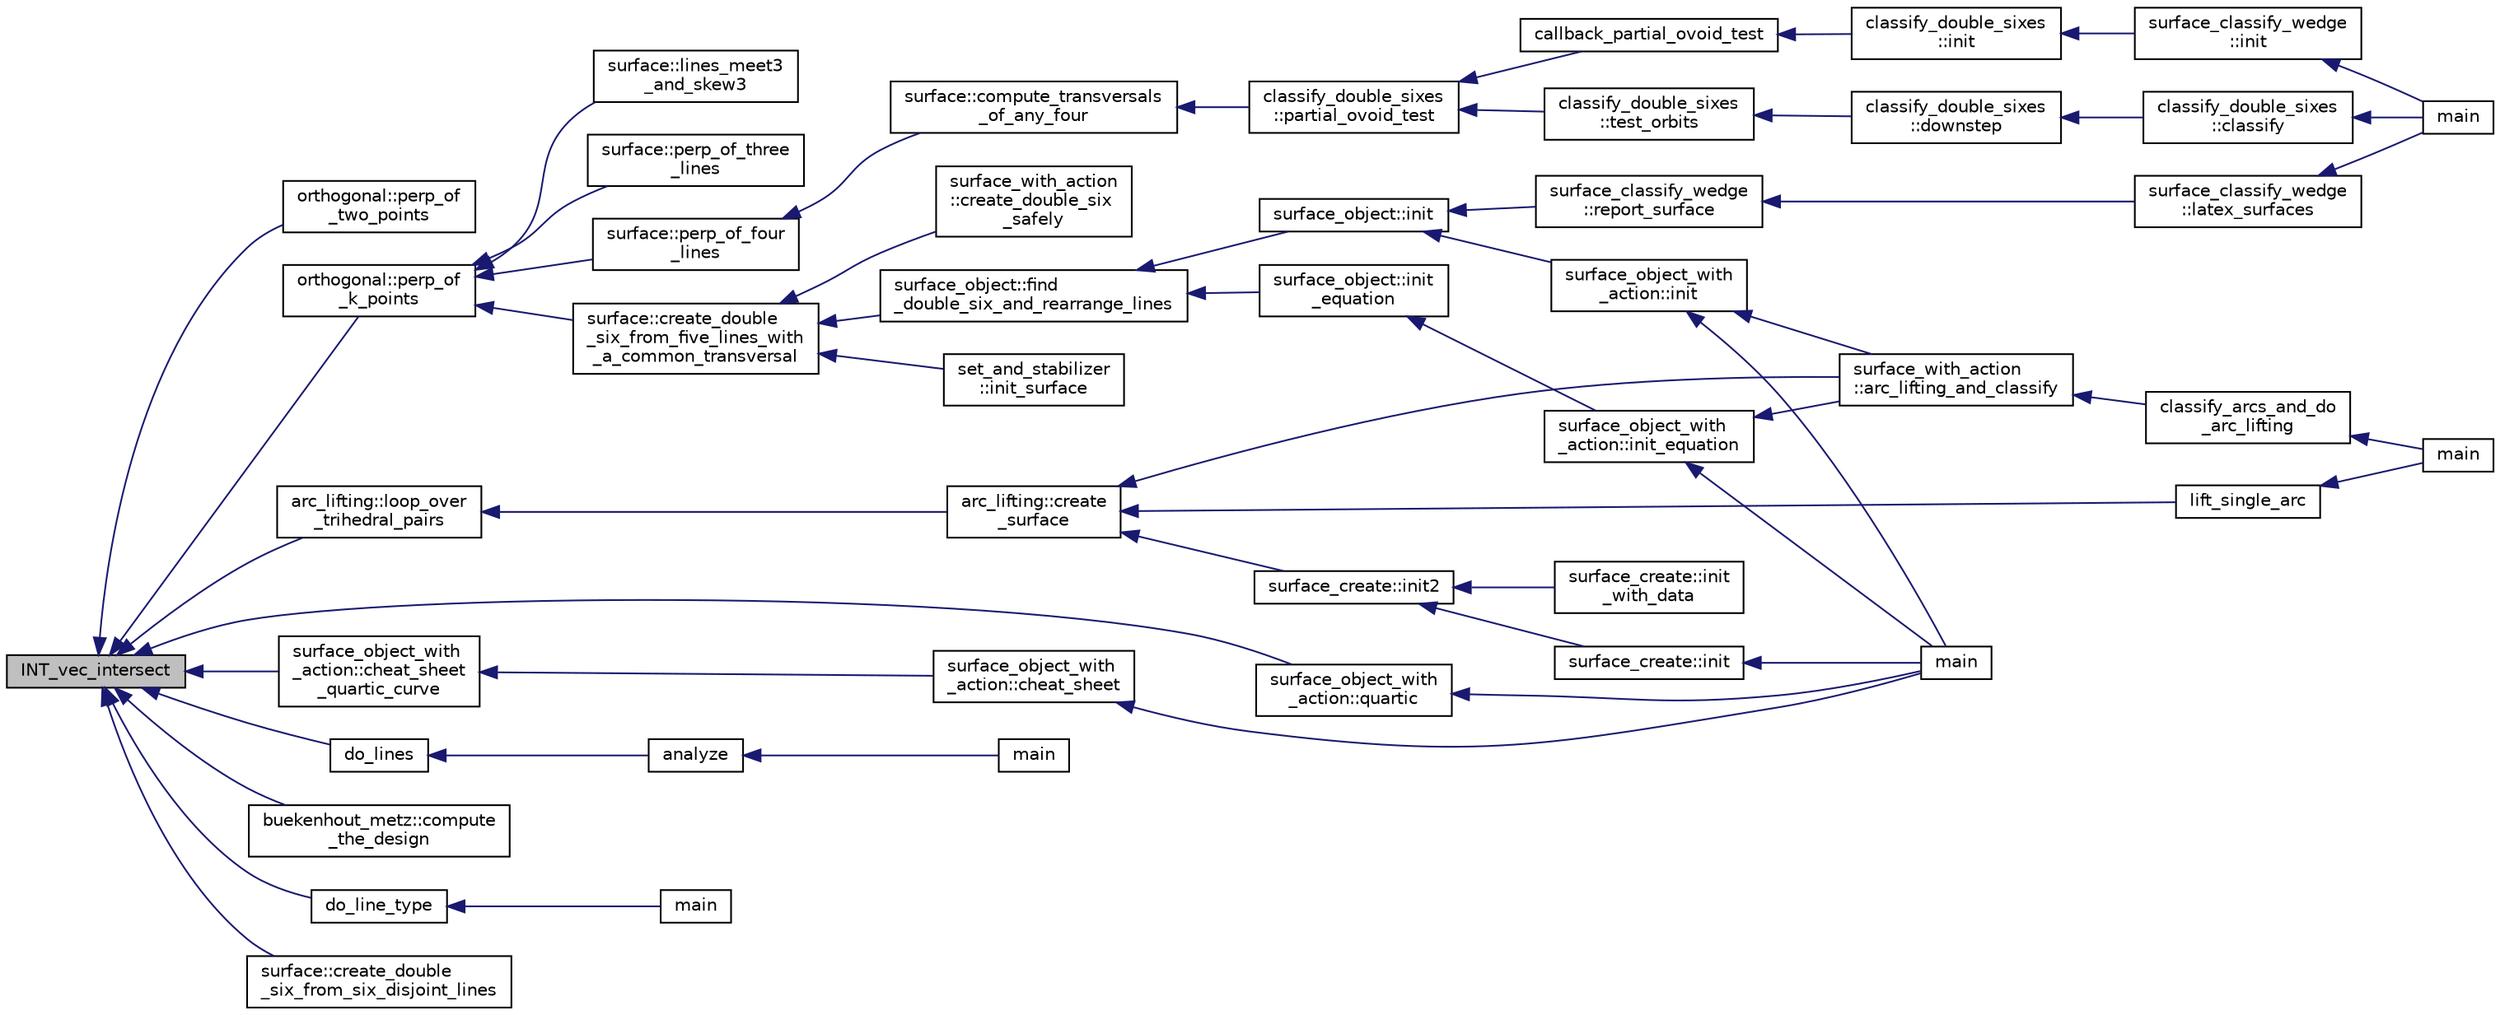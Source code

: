 digraph "INT_vec_intersect"
{
  edge [fontname="Helvetica",fontsize="10",labelfontname="Helvetica",labelfontsize="10"];
  node [fontname="Helvetica",fontsize="10",shape=record];
  rankdir="LR";
  Node5612 [label="INT_vec_intersect",height=0.2,width=0.4,color="black", fillcolor="grey75", style="filled", fontcolor="black"];
  Node5612 -> Node5613 [dir="back",color="midnightblue",fontsize="10",style="solid",fontname="Helvetica"];
  Node5613 [label="orthogonal::perp_of\l_two_points",height=0.2,width=0.4,color="black", fillcolor="white", style="filled",URL="$d7/daa/classorthogonal.html#a6a05fef2e61ed508bff66d6728c58ec0"];
  Node5612 -> Node5614 [dir="back",color="midnightblue",fontsize="10",style="solid",fontname="Helvetica"];
  Node5614 [label="orthogonal::perp_of\l_k_points",height=0.2,width=0.4,color="black", fillcolor="white", style="filled",URL="$d7/daa/classorthogonal.html#a6a92a4680dc76bb289141fc5c765f5fb"];
  Node5614 -> Node5615 [dir="back",color="midnightblue",fontsize="10",style="solid",fontname="Helvetica"];
  Node5615 [label="surface::lines_meet3\l_and_skew3",height=0.2,width=0.4,color="black", fillcolor="white", style="filled",URL="$d5/d88/classsurface.html#af87ed9d20b980a89342f20c206ae5790"];
  Node5614 -> Node5616 [dir="back",color="midnightblue",fontsize="10",style="solid",fontname="Helvetica"];
  Node5616 [label="surface::perp_of_three\l_lines",height=0.2,width=0.4,color="black", fillcolor="white", style="filled",URL="$d5/d88/classsurface.html#aaa43449a367799d405821a1cd5a7e644"];
  Node5614 -> Node5617 [dir="back",color="midnightblue",fontsize="10",style="solid",fontname="Helvetica"];
  Node5617 [label="surface::perp_of_four\l_lines",height=0.2,width=0.4,color="black", fillcolor="white", style="filled",URL="$d5/d88/classsurface.html#a8da8a93f1fcbf344eb943869b0d488f1"];
  Node5617 -> Node5618 [dir="back",color="midnightblue",fontsize="10",style="solid",fontname="Helvetica"];
  Node5618 [label="surface::compute_transversals\l_of_any_four",height=0.2,width=0.4,color="black", fillcolor="white", style="filled",URL="$d5/d88/classsurface.html#a8023ace5ba7640932b77f1d54a792614"];
  Node5618 -> Node5619 [dir="back",color="midnightblue",fontsize="10",style="solid",fontname="Helvetica"];
  Node5619 [label="classify_double_sixes\l::partial_ovoid_test",height=0.2,width=0.4,color="black", fillcolor="white", style="filled",URL="$dd/d23/classclassify__double__sixes.html#a9535ae3adb2856d9a819b204b5fcdd51"];
  Node5619 -> Node5620 [dir="back",color="midnightblue",fontsize="10",style="solid",fontname="Helvetica"];
  Node5620 [label="callback_partial_ovoid_test",height=0.2,width=0.4,color="black", fillcolor="white", style="filled",URL="$d5/de0/top__level__global_8_c.html#a727820f93ffbddb54e384905b4661761"];
  Node5620 -> Node5621 [dir="back",color="midnightblue",fontsize="10",style="solid",fontname="Helvetica"];
  Node5621 [label="classify_double_sixes\l::init",height=0.2,width=0.4,color="black", fillcolor="white", style="filled",URL="$dd/d23/classclassify__double__sixes.html#a8c5c41d5124b35379d626480ff225f7b"];
  Node5621 -> Node5622 [dir="back",color="midnightblue",fontsize="10",style="solid",fontname="Helvetica"];
  Node5622 [label="surface_classify_wedge\l::init",height=0.2,width=0.4,color="black", fillcolor="white", style="filled",URL="$d7/d5c/classsurface__classify__wedge.html#a43302106663b307aa8274a5112a7010a"];
  Node5622 -> Node5623 [dir="back",color="midnightblue",fontsize="10",style="solid",fontname="Helvetica"];
  Node5623 [label="main",height=0.2,width=0.4,color="black", fillcolor="white", style="filled",URL="$df/df8/surface__classify_8_c.html#a217dbf8b442f20279ea00b898af96f52"];
  Node5619 -> Node5624 [dir="back",color="midnightblue",fontsize="10",style="solid",fontname="Helvetica"];
  Node5624 [label="classify_double_sixes\l::test_orbits",height=0.2,width=0.4,color="black", fillcolor="white", style="filled",URL="$dd/d23/classclassify__double__sixes.html#abbdf82332e2bd681f4afb1b21fa85bed"];
  Node5624 -> Node5625 [dir="back",color="midnightblue",fontsize="10",style="solid",fontname="Helvetica"];
  Node5625 [label="classify_double_sixes\l::downstep",height=0.2,width=0.4,color="black", fillcolor="white", style="filled",URL="$dd/d23/classclassify__double__sixes.html#aed4b1460612fe2fd5b4e4611e83b2806"];
  Node5625 -> Node5626 [dir="back",color="midnightblue",fontsize="10",style="solid",fontname="Helvetica"];
  Node5626 [label="classify_double_sixes\l::classify",height=0.2,width=0.4,color="black", fillcolor="white", style="filled",URL="$dd/d23/classclassify__double__sixes.html#aa22b7c156d68376a603743c8b43a58ef"];
  Node5626 -> Node5623 [dir="back",color="midnightblue",fontsize="10",style="solid",fontname="Helvetica"];
  Node5614 -> Node5627 [dir="back",color="midnightblue",fontsize="10",style="solid",fontname="Helvetica"];
  Node5627 [label="surface::create_double\l_six_from_five_lines_with\l_a_common_transversal",height=0.2,width=0.4,color="black", fillcolor="white", style="filled",URL="$d5/d88/classsurface.html#a6d8fafa386893521305e016011d55673"];
  Node5627 -> Node5628 [dir="back",color="midnightblue",fontsize="10",style="solid",fontname="Helvetica"];
  Node5628 [label="surface_object::find\l_double_six_and_rearrange_lines",height=0.2,width=0.4,color="black", fillcolor="white", style="filled",URL="$df/df8/classsurface__object.html#aa2fc4ff039e9f3a5ac29718e29b6b90c"];
  Node5628 -> Node5629 [dir="back",color="midnightblue",fontsize="10",style="solid",fontname="Helvetica"];
  Node5629 [label="surface_object::init\l_equation",height=0.2,width=0.4,color="black", fillcolor="white", style="filled",URL="$df/df8/classsurface__object.html#afd4f4d1accbf361897374bd18d571913"];
  Node5629 -> Node5630 [dir="back",color="midnightblue",fontsize="10",style="solid",fontname="Helvetica"];
  Node5630 [label="surface_object_with\l_action::init_equation",height=0.2,width=0.4,color="black", fillcolor="white", style="filled",URL="$db/d28/classsurface__object__with__action.html#a310ce4189e50545dd67fa3652b8fd160"];
  Node5630 -> Node5631 [dir="back",color="midnightblue",fontsize="10",style="solid",fontname="Helvetica"];
  Node5631 [label="main",height=0.2,width=0.4,color="black", fillcolor="white", style="filled",URL="$d2/dfa/create__surface__main_8_c.html#a217dbf8b442f20279ea00b898af96f52"];
  Node5630 -> Node5632 [dir="back",color="midnightblue",fontsize="10",style="solid",fontname="Helvetica"];
  Node5632 [label="surface_with_action\l::arc_lifting_and_classify",height=0.2,width=0.4,color="black", fillcolor="white", style="filled",URL="$d8/df9/classsurface__with__action.html#a62a3948f830c59e09ef94937650a07a4"];
  Node5632 -> Node5633 [dir="back",color="midnightblue",fontsize="10",style="solid",fontname="Helvetica"];
  Node5633 [label="classify_arcs_and_do\l_arc_lifting",height=0.2,width=0.4,color="black", fillcolor="white", style="filled",URL="$d6/dc3/arc__lifting__main_8_c.html#afdd7be16f16b8c71e9a72fe5f6a0b59c"];
  Node5633 -> Node5634 [dir="back",color="midnightblue",fontsize="10",style="solid",fontname="Helvetica"];
  Node5634 [label="main",height=0.2,width=0.4,color="black", fillcolor="white", style="filled",URL="$d6/dc3/arc__lifting__main_8_c.html#a217dbf8b442f20279ea00b898af96f52"];
  Node5628 -> Node5635 [dir="back",color="midnightblue",fontsize="10",style="solid",fontname="Helvetica"];
  Node5635 [label="surface_object::init",height=0.2,width=0.4,color="black", fillcolor="white", style="filled",URL="$df/df8/classsurface__object.html#ae51d9ac0a3853bc07908ac48ffa6e0d2"];
  Node5635 -> Node5636 [dir="back",color="midnightblue",fontsize="10",style="solid",fontname="Helvetica"];
  Node5636 [label="surface_classify_wedge\l::report_surface",height=0.2,width=0.4,color="black", fillcolor="white", style="filled",URL="$d7/d5c/classsurface__classify__wedge.html#ad577d435c4726d0a35c10b2f8d4ed00c"];
  Node5636 -> Node5637 [dir="back",color="midnightblue",fontsize="10",style="solid",fontname="Helvetica"];
  Node5637 [label="surface_classify_wedge\l::latex_surfaces",height=0.2,width=0.4,color="black", fillcolor="white", style="filled",URL="$d7/d5c/classsurface__classify__wedge.html#a5698763ece48d6f0a605527ca62429c5"];
  Node5637 -> Node5623 [dir="back",color="midnightblue",fontsize="10",style="solid",fontname="Helvetica"];
  Node5635 -> Node5638 [dir="back",color="midnightblue",fontsize="10",style="solid",fontname="Helvetica"];
  Node5638 [label="surface_object_with\l_action::init",height=0.2,width=0.4,color="black", fillcolor="white", style="filled",URL="$db/d28/classsurface__object__with__action.html#a65085da19618def3909b0f4bc27cba8a"];
  Node5638 -> Node5631 [dir="back",color="midnightblue",fontsize="10",style="solid",fontname="Helvetica"];
  Node5638 -> Node5632 [dir="back",color="midnightblue",fontsize="10",style="solid",fontname="Helvetica"];
  Node5627 -> Node5639 [dir="back",color="midnightblue",fontsize="10",style="solid",fontname="Helvetica"];
  Node5639 [label="set_and_stabilizer\l::init_surface",height=0.2,width=0.4,color="black", fillcolor="white", style="filled",URL="$de/df6/classset__and__stabilizer.html#aac2cff4e770a86c6d40e55478e33b6b5"];
  Node5627 -> Node5640 [dir="back",color="midnightblue",fontsize="10",style="solid",fontname="Helvetica"];
  Node5640 [label="surface_with_action\l::create_double_six\l_safely",height=0.2,width=0.4,color="black", fillcolor="white", style="filled",URL="$d8/df9/classsurface__with__action.html#a5d151dc90786f5466eb08dc1e2939170"];
  Node5612 -> Node5641 [dir="back",color="midnightblue",fontsize="10",style="solid",fontname="Helvetica"];
  Node5641 [label="do_lines",height=0.2,width=0.4,color="black", fillcolor="white", style="filled",URL="$da/d90/analyze_8_c.html#a8a0ad1642efe3759982b81e0fa63f035"];
  Node5641 -> Node5642 [dir="back",color="midnightblue",fontsize="10",style="solid",fontname="Helvetica"];
  Node5642 [label="analyze",height=0.2,width=0.4,color="black", fillcolor="white", style="filled",URL="$da/d90/analyze_8_c.html#aa0c05ca3fc5b1b83451c5a4928234f5e"];
  Node5642 -> Node5643 [dir="back",color="midnightblue",fontsize="10",style="solid",fontname="Helvetica"];
  Node5643 [label="main",height=0.2,width=0.4,color="black", fillcolor="white", style="filled",URL="$da/d90/analyze_8_c.html#a3c04138a5bfe5d72780bb7e82a18e627"];
  Node5612 -> Node5644 [dir="back",color="midnightblue",fontsize="10",style="solid",fontname="Helvetica"];
  Node5644 [label="buekenhout_metz::compute\l_the_design",height=0.2,width=0.4,color="black", fillcolor="white", style="filled",URL="$d8/d98/classbuekenhout__metz.html#a4256a0fe0a3ace089014a54f2cd6cab6"];
  Node5612 -> Node5645 [dir="back",color="midnightblue",fontsize="10",style="solid",fontname="Helvetica"];
  Node5645 [label="do_line_type",height=0.2,width=0.4,color="black", fillcolor="white", style="filled",URL="$d4/d67/geometry_8h.html#a56d3becea533e33d94f5f83cf2f77d56"];
  Node5645 -> Node5646 [dir="back",color="midnightblue",fontsize="10",style="solid",fontname="Helvetica"];
  Node5646 [label="main",height=0.2,width=0.4,color="black", fillcolor="white", style="filled",URL="$d0/d2f/process_8_c.html#a3c04138a5bfe5d72780bb7e82a18e627"];
  Node5612 -> Node5647 [dir="back",color="midnightblue",fontsize="10",style="solid",fontname="Helvetica"];
  Node5647 [label="surface::create_double\l_six_from_six_disjoint_lines",height=0.2,width=0.4,color="black", fillcolor="white", style="filled",URL="$d5/d88/classsurface.html#a4c44f0a33d709edee71537547880dd87"];
  Node5612 -> Node5648 [dir="back",color="midnightblue",fontsize="10",style="solid",fontname="Helvetica"];
  Node5648 [label="arc_lifting::loop_over\l_trihedral_pairs",height=0.2,width=0.4,color="black", fillcolor="white", style="filled",URL="$dc/db7/classarc__lifting.html#a30126f5ed4126d604c191aa4d1f7505a"];
  Node5648 -> Node5649 [dir="back",color="midnightblue",fontsize="10",style="solid",fontname="Helvetica"];
  Node5649 [label="arc_lifting::create\l_surface",height=0.2,width=0.4,color="black", fillcolor="white", style="filled",URL="$dc/db7/classarc__lifting.html#a2b1fd46281de9ff3fef00fc122d39b2b"];
  Node5649 -> Node5650 [dir="back",color="midnightblue",fontsize="10",style="solid",fontname="Helvetica"];
  Node5650 [label="lift_single_arc",height=0.2,width=0.4,color="black", fillcolor="white", style="filled",URL="$d6/dc3/arc__lifting__main_8_c.html#a0bdc148f70112959722a40cf9758d54b"];
  Node5650 -> Node5634 [dir="back",color="midnightblue",fontsize="10",style="solid",fontname="Helvetica"];
  Node5649 -> Node5651 [dir="back",color="midnightblue",fontsize="10",style="solid",fontname="Helvetica"];
  Node5651 [label="surface_create::init2",height=0.2,width=0.4,color="black", fillcolor="white", style="filled",URL="$de/da4/classsurface__create.html#a0d600640f7dd62d5a6c36443effdab59"];
  Node5651 -> Node5652 [dir="back",color="midnightblue",fontsize="10",style="solid",fontname="Helvetica"];
  Node5652 [label="surface_create::init\l_with_data",height=0.2,width=0.4,color="black", fillcolor="white", style="filled",URL="$de/da4/classsurface__create.html#a9226f687139676532adb1aa971fbade2"];
  Node5651 -> Node5653 [dir="back",color="midnightblue",fontsize="10",style="solid",fontname="Helvetica"];
  Node5653 [label="surface_create::init",height=0.2,width=0.4,color="black", fillcolor="white", style="filled",URL="$de/da4/classsurface__create.html#ab0db5c12825f778e3caf8aa4da02eb06"];
  Node5653 -> Node5631 [dir="back",color="midnightblue",fontsize="10",style="solid",fontname="Helvetica"];
  Node5649 -> Node5632 [dir="back",color="midnightblue",fontsize="10",style="solid",fontname="Helvetica"];
  Node5612 -> Node5654 [dir="back",color="midnightblue",fontsize="10",style="solid",fontname="Helvetica"];
  Node5654 [label="surface_object_with\l_action::quartic",height=0.2,width=0.4,color="black", fillcolor="white", style="filled",URL="$db/d28/classsurface__object__with__action.html#a0143b698eb050332a79ed95f7d274ada"];
  Node5654 -> Node5631 [dir="back",color="midnightblue",fontsize="10",style="solid",fontname="Helvetica"];
  Node5612 -> Node5655 [dir="back",color="midnightblue",fontsize="10",style="solid",fontname="Helvetica"];
  Node5655 [label="surface_object_with\l_action::cheat_sheet\l_quartic_curve",height=0.2,width=0.4,color="black", fillcolor="white", style="filled",URL="$db/d28/classsurface__object__with__action.html#a7f42e37fc76dd9b6b113e35c2b886b36"];
  Node5655 -> Node5656 [dir="back",color="midnightblue",fontsize="10",style="solid",fontname="Helvetica"];
  Node5656 [label="surface_object_with\l_action::cheat_sheet",height=0.2,width=0.4,color="black", fillcolor="white", style="filled",URL="$db/d28/classsurface__object__with__action.html#a13371a6bb26f27759adcc0f7292b12d2"];
  Node5656 -> Node5631 [dir="back",color="midnightblue",fontsize="10",style="solid",fontname="Helvetica"];
}
